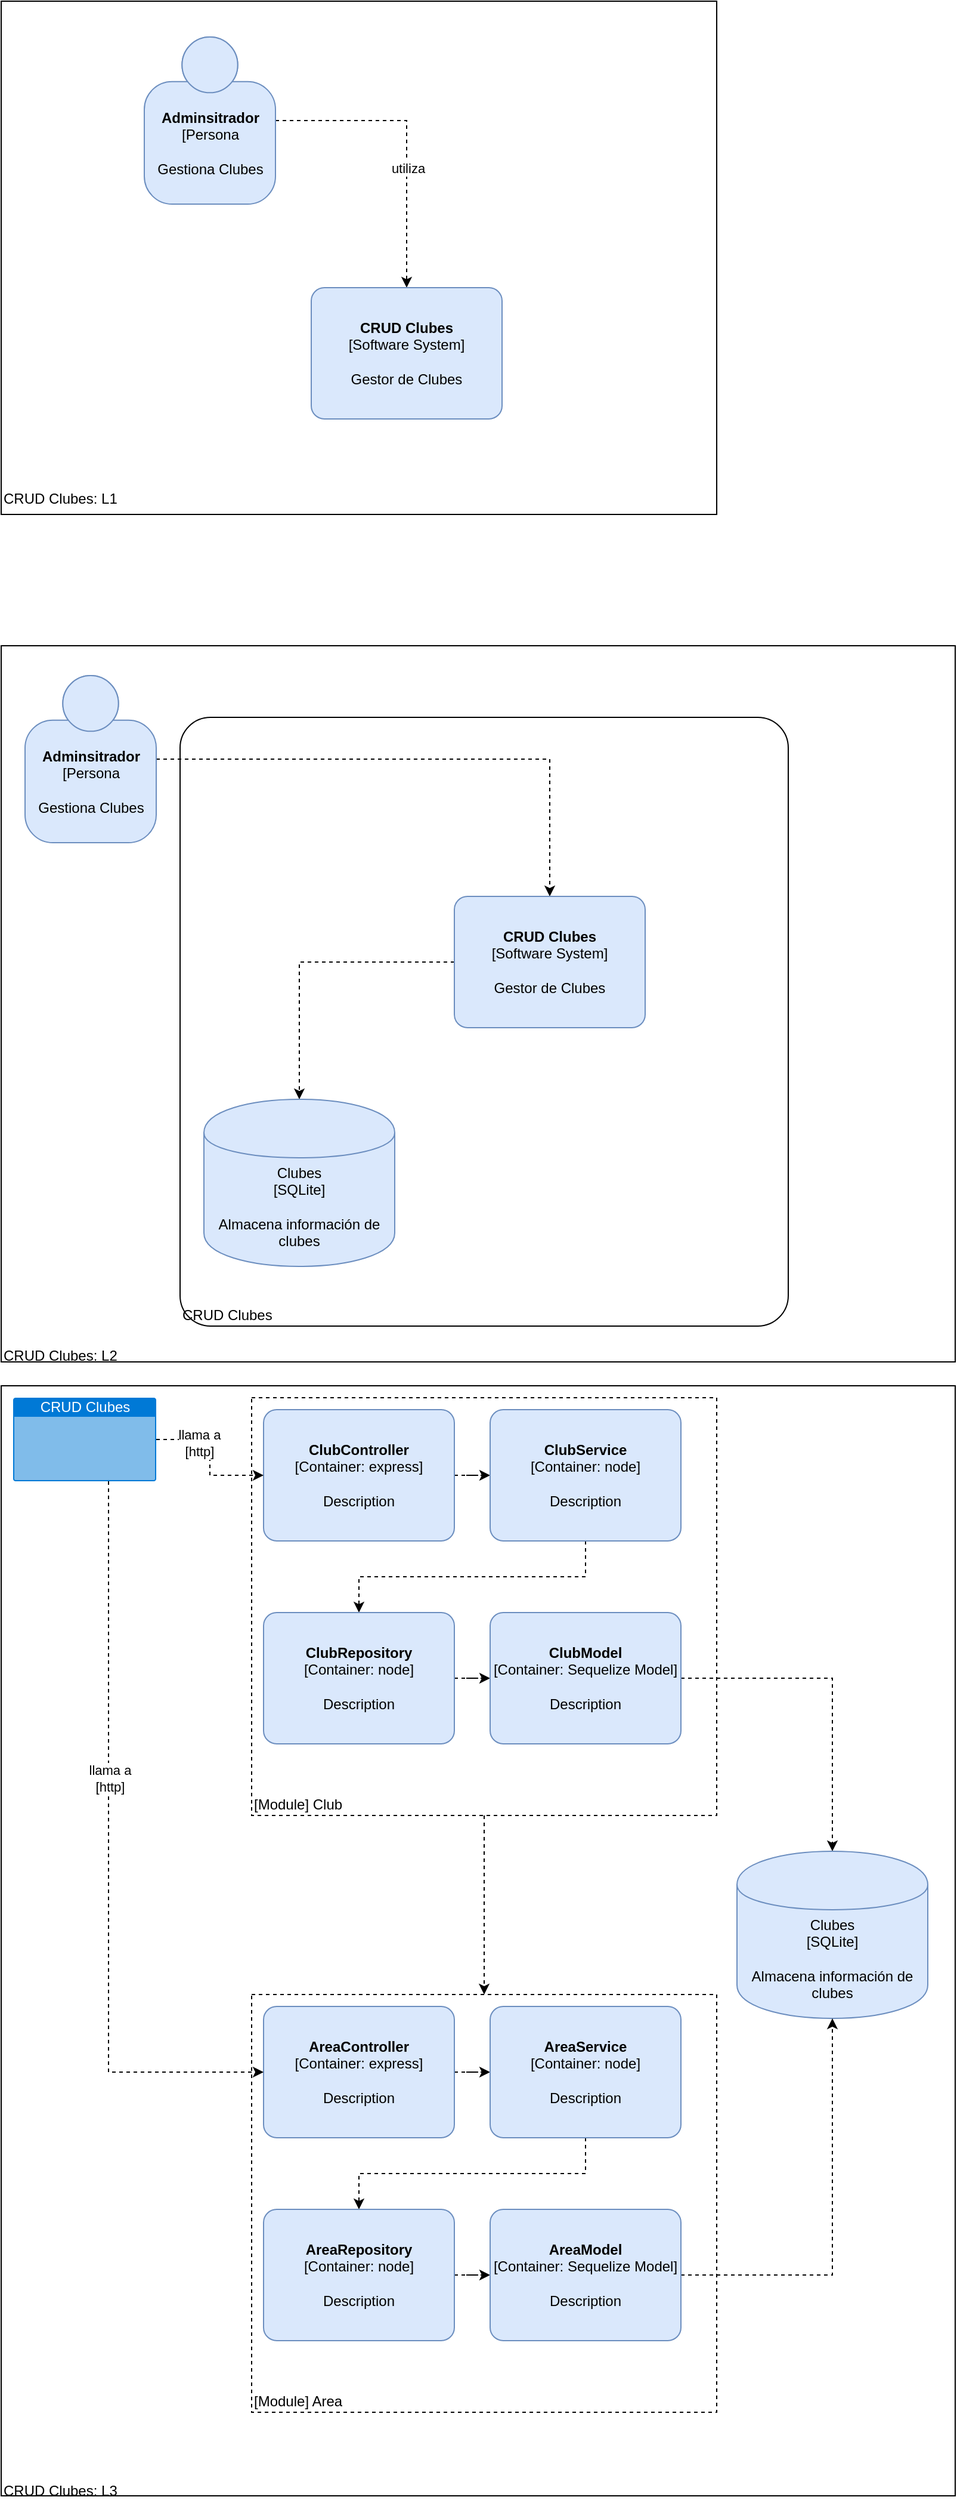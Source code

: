 <mxfile version="13.3.5" type="device"><diagram id="C5RBs43oDa-KdzZeNtuy" name="Page-1"><mxGraphModel dx="1106" dy="830" grid="1" gridSize="10" guides="1" tooltips="1" connect="1" arrows="1" fold="1" page="1" pageScale="1" pageWidth="827" pageHeight="1169" math="0" shadow="0"><root><mxCell id="WIyWlLk6GJQsqaUBKTNV-0"/><mxCell id="WIyWlLk6GJQsqaUBKTNV-1" parent="WIyWlLk6GJQsqaUBKTNV-0"/><mxCell id="4Mr3tjMIduvWx0pK78---5" value="&lt;br&gt;&lt;br&gt;&lt;br&gt;&lt;br&gt;&lt;br&gt;&lt;br&gt;&lt;br&gt;&lt;br&gt;&lt;br&gt;&lt;br&gt;&lt;br&gt;&lt;br&gt;&lt;br&gt;&lt;br&gt;&lt;br&gt;&lt;br&gt;&lt;br&gt;&lt;br&gt;&lt;br&gt;&lt;br&gt;&lt;br&gt;&lt;br&gt;&lt;br&gt;&lt;br&gt;&lt;br&gt;&lt;br&gt;&lt;br&gt;&lt;br&gt;&lt;br&gt;&lt;br&gt;&lt;br&gt;&lt;br&gt;&lt;br&gt;&lt;br&gt;&lt;br&gt;&lt;br&gt;&lt;br&gt;&lt;br&gt;&lt;br&gt;&lt;br&gt;&lt;br&gt;CRUD Clubes: L2" style="rounded=0;whiteSpace=wrap;html=1;align=left;" vertex="1" parent="WIyWlLk6GJQsqaUBKTNV-1"><mxGeometry x="50" y="560" width="800" height="600" as="geometry"/></mxCell><mxCell id="4Mr3tjMIduvWx0pK78---21" value="&lt;div style=&quot;text-align: left&quot;&gt;CRUD Clubes&lt;/div&gt;" style="rounded=1;whiteSpace=wrap;html=1;labelBackgroundColor=none;fillColor=#ffffff;fontColor=#000000;align=left;arcSize=5;strokeColor=#000000;verticalAlign=bottom;points=[[0.25,0,0],[0.5,0,0],[0.75,0,0],[1,0.25,0],[1,0.5,0],[1,0.75,0],[0.75,1,0],[0.5,1,0],[0.25,1,0],[0,0.75,0],[0,0.5,0],[0,0.25,0]];" vertex="1" parent="WIyWlLk6GJQsqaUBKTNV-1"><mxGeometry x="200" y="620" width="510" height="510" as="geometry"/></mxCell><mxCell id="4Mr3tjMIduvWx0pK78---4" value="&lt;br&gt;&lt;br&gt;&lt;br&gt;&lt;br&gt;&lt;br&gt;&lt;br&gt;&lt;br&gt;&lt;br&gt;&lt;br&gt;&lt;br&gt;&lt;br&gt;&lt;br&gt;&lt;br&gt;&lt;br&gt;&lt;br&gt;&lt;br&gt;&lt;br&gt;&lt;br&gt;&lt;br&gt;&lt;br&gt;&lt;br&gt;&lt;br&gt;&lt;br&gt;&lt;br&gt;&lt;br&gt;&lt;br&gt;&lt;br&gt;&lt;br&gt;CRUD Clubes: L1" style="rounded=0;whiteSpace=wrap;html=1;align=left;" vertex="1" parent="WIyWlLk6GJQsqaUBKTNV-1"><mxGeometry x="50" y="20" width="600" height="430" as="geometry"/></mxCell><mxCell id="4Mr3tjMIduvWx0pK78---2" style="edgeStyle=orthogonalEdgeStyle;rounded=0;orthogonalLoop=1;jettySize=auto;html=1;dashed=1;" edge="1" parent="WIyWlLk6GJQsqaUBKTNV-1" source="4Mr3tjMIduvWx0pK78---0" target="4Mr3tjMIduvWx0pK78---1"><mxGeometry relative="1" as="geometry"/></mxCell><mxCell id="4Mr3tjMIduvWx0pK78---3" value="utiliza" style="edgeLabel;html=1;align=center;verticalAlign=middle;resizable=0;points=[];" vertex="1" connectable="0" parent="4Mr3tjMIduvWx0pK78---2"><mxGeometry x="-0.12" y="-40" relative="1" as="geometry"><mxPoint x="41" y="40" as="offset"/></mxGeometry></mxCell><mxCell id="4Mr3tjMIduvWx0pK78---0" value="&lt;b&gt;Adminsitrador&lt;/b&gt;&lt;div&gt;[Persona&lt;/div&gt;&lt;br&gt;&lt;div&gt;Gestiona Clubes&lt;/div&gt;" style="html=1;dashed=0;whitespace=wrap;fillColor=#DAE8FC;strokeColor=#6C8EBF;shape=mxgraph.c4.person;align=center;points=[[0.5,0,0],[1,0.5,0],[1,0.75,0],[0.75,1,0],[0.5,1,0],[0.25,1,0],[0,0.75,0],[0,0.5,0]];" vertex="1" parent="WIyWlLk6GJQsqaUBKTNV-1"><mxGeometry x="170" y="50" width="110.0" height="140" as="geometry"/></mxCell><mxCell id="4Mr3tjMIduvWx0pK78---1" value="&lt;b&gt;CRUD Clubes&lt;/b&gt;&lt;div&gt;[Software System]&lt;/div&gt;&lt;br&gt;&lt;div&gt;Gestor de Clubes&lt;/div&gt;" style="rounded=1;whiteSpace=wrap;html=1;labelBackgroundColor=none;fillColor=#dae8fc;fontColor=#000000;align=center;arcSize=10;strokeColor=#6c8ebf;points=[[0.25,0,0],[0.5,0,0],[0.75,0,0],[1,0.25,0],[1,0.5,0],[1,0.75,0],[0.75,1,0],[0.5,1,0],[0.25,1,0],[0,0.75,0],[0,0.5,0],[0,0.25,0]];" vertex="1" parent="WIyWlLk6GJQsqaUBKTNV-1"><mxGeometry x="310" y="260" width="160" height="110.0" as="geometry"/></mxCell><mxCell id="4Mr3tjMIduvWx0pK78---11" style="edgeStyle=orthogonalEdgeStyle;rounded=0;orthogonalLoop=1;jettySize=auto;html=1;dashed=1;" edge="1" parent="WIyWlLk6GJQsqaUBKTNV-1" source="4Mr3tjMIduvWx0pK78---6" target="4Mr3tjMIduvWx0pK78---7"><mxGeometry relative="1" as="geometry"/></mxCell><mxCell id="4Mr3tjMIduvWx0pK78---6" value="&lt;b&gt;Adminsitrador&lt;/b&gt;&lt;div&gt;[Persona&lt;/div&gt;&lt;br&gt;&lt;div&gt;Gestiona Clubes&lt;/div&gt;" style="html=1;dashed=0;whitespace=wrap;fillColor=#DAE8FC;strokeColor=#6C8EBF;shape=mxgraph.c4.person;align=center;points=[[0.5,0,0],[1,0.5,0],[1,0.75,0],[0.75,1,0],[0.5,1,0],[0.25,1,0],[0,0.75,0],[0,0.5,0]];" vertex="1" parent="WIyWlLk6GJQsqaUBKTNV-1"><mxGeometry x="70" y="585" width="110.0" height="140" as="geometry"/></mxCell><mxCell id="4Mr3tjMIduvWx0pK78---10" style="edgeStyle=orthogonalEdgeStyle;rounded=0;orthogonalLoop=1;jettySize=auto;html=1;dashed=1;" edge="1" parent="WIyWlLk6GJQsqaUBKTNV-1" source="4Mr3tjMIduvWx0pK78---7" target="4Mr3tjMIduvWx0pK78---9"><mxGeometry relative="1" as="geometry"/></mxCell><mxCell id="4Mr3tjMIduvWx0pK78---7" value="&lt;b&gt;CRUD Clubes&lt;/b&gt;&lt;div&gt;[Software System]&lt;/div&gt;&lt;br&gt;&lt;div&gt;Gestor de Clubes&lt;/div&gt;" style="rounded=1;whiteSpace=wrap;html=1;labelBackgroundColor=none;fillColor=#dae8fc;fontColor=#000000;align=center;arcSize=10;strokeColor=#6c8ebf;points=[[0.25,0,0],[0.5,0,0],[0.75,0,0],[1,0.25,0],[1,0.5,0],[1,0.75,0],[0.75,1,0],[0.5,1,0],[0.25,1,0],[0,0.75,0],[0,0.5,0],[0,0.25,0]];" vertex="1" parent="WIyWlLk6GJQsqaUBKTNV-1"><mxGeometry x="430" y="770" width="160" height="110.0" as="geometry"/></mxCell><mxCell id="4Mr3tjMIduvWx0pK78---9" value="Clubes&lt;br&gt;&lt;div&gt;[SQLite]&lt;/div&gt;&lt;br&gt;&lt;div&gt;Almacena información de clubes&lt;/div&gt;" style="shape=cylinder;whiteSpace=wrap;html=1;boundedLbl=1;rounded=0;labelBackgroundColor=none;fillColor=#dae8fc;fontSize=12;fontColor=#000000;align=center;strokeColor=#6c8ebf;points=[[0.5,0,0],[1,0.25,0],[1,0.5,0],[1,0.75,0],[0.5,1,0],[0,0.75,0],[0,0.5,0],[0,0.25,0]];" vertex="1" parent="WIyWlLk6GJQsqaUBKTNV-1"><mxGeometry x="220" y="940" width="160" height="140" as="geometry"/></mxCell><mxCell id="4Mr3tjMIduvWx0pK78---17" value="&lt;br&gt;&lt;br&gt;&lt;br&gt;&lt;br&gt;&lt;br&gt;&lt;br&gt;&lt;br&gt;&lt;br&gt;&lt;br&gt;&lt;br&gt;&lt;br&gt;&lt;br&gt;&lt;br&gt;&lt;br&gt;&lt;br&gt;&lt;br&gt;&lt;br&gt;&lt;br&gt;&lt;br&gt;&lt;br&gt;&lt;br&gt;&lt;br&gt;&lt;br&gt;&lt;br&gt;&lt;br&gt;&lt;br&gt;&lt;br&gt;&lt;br&gt;&lt;br&gt;&lt;br&gt;&lt;br&gt;&lt;br&gt;&lt;br&gt;&lt;br&gt;&lt;br&gt;&lt;br&gt;&lt;br&gt;&lt;br&gt;&lt;br&gt;&lt;br&gt;&lt;br&gt;&lt;br&gt;&lt;br&gt;&lt;br&gt;&lt;br&gt;&lt;br&gt;&lt;br&gt;&lt;br&gt;&lt;br&gt;&lt;br&gt;&lt;br&gt;&lt;br&gt;&lt;br&gt;&lt;br&gt;&lt;br&gt;&lt;br&gt;&lt;br&gt;&lt;br&gt;&lt;br&gt;&lt;br&gt;&lt;br&gt;&lt;br&gt;&lt;br&gt;&lt;br&gt;CRUD Clubes: L3" style="rounded=0;whiteSpace=wrap;html=1;align=left;" vertex="1" parent="WIyWlLk6GJQsqaUBKTNV-1"><mxGeometry x="50" y="1180" width="800" height="930" as="geometry"/></mxCell><mxCell id="4Mr3tjMIduvWx0pK78---20" value="CRUD Clubes" style="html=1;strokeColor=none;fillColor=#0079D6;labelPosition=center;verticalLabelPosition=middle;verticalAlign=top;align=center;fontSize=12;outlineConnect=0;spacingTop=-6;fontColor=#FFFFFF;shape=mxgraph.sitemap.page;" vertex="1" parent="WIyWlLk6GJQsqaUBKTNV-1"><mxGeometry x="60" y="1190" width="120" height="70" as="geometry"/></mxCell><mxCell id="4Mr3tjMIduvWx0pK78---22" value="&lt;br&gt;&lt;br&gt;&lt;br&gt;&lt;br&gt;&lt;br&gt;&lt;br&gt;&lt;br&gt;&lt;br&gt;&lt;br&gt;&lt;br&gt;&lt;br&gt;&lt;br&gt;&lt;br&gt;&lt;br&gt;&lt;br&gt;&lt;br&gt;&lt;br&gt;&lt;br&gt;&lt;br&gt;&lt;br&gt;&lt;br&gt;&lt;br&gt;&lt;br&gt;[Module] Club" style="rounded=0;whiteSpace=wrap;html=1;dashed=1;align=left;" vertex="1" parent="WIyWlLk6GJQsqaUBKTNV-1"><mxGeometry x="260" y="1190" width="390" height="350" as="geometry"/></mxCell><mxCell id="4Mr3tjMIduvWx0pK78---32" style="edgeStyle=orthogonalEdgeStyle;rounded=0;orthogonalLoop=1;jettySize=auto;html=1;dashed=1;strokeColor=#000000;" edge="1" parent="WIyWlLk6GJQsqaUBKTNV-1" source="4Mr3tjMIduvWx0pK78---19" target="4Mr3tjMIduvWx0pK78---23"><mxGeometry relative="1" as="geometry"/></mxCell><mxCell id="4Mr3tjMIduvWx0pK78---19" value="&lt;span&gt;&lt;b&gt;ClubController&lt;/b&gt;&lt;/span&gt;&lt;br&gt;&lt;div&gt;[Container:&amp;nbsp;&lt;span&gt;express&lt;/span&gt;&lt;span&gt;]&lt;/span&gt;&lt;/div&gt;&lt;br&gt;&lt;div&gt;Description&lt;/div&gt;" style="rounded=1;whiteSpace=wrap;html=1;labelBackgroundColor=none;fillColor=#dae8fc;fontColor=#000000;align=center;arcSize=10;strokeColor=#6c8ebf;points=[[0.25,0,0],[0.5,0,0],[0.75,0,0],[1,0.25,0],[1,0.5,0],[1,0.75,0],[0.75,1,0],[0.5,1,0],[0.25,1,0],[0,0.75,0],[0,0.5,0],[0,0.25,0]];" vertex="1" parent="WIyWlLk6GJQsqaUBKTNV-1"><mxGeometry x="270" y="1200" width="160" height="110.0" as="geometry"/></mxCell><mxCell id="4Mr3tjMIduvWx0pK78---33" style="edgeStyle=orthogonalEdgeStyle;rounded=0;orthogonalLoop=1;jettySize=auto;html=1;dashed=1;strokeColor=#000000;" edge="1" parent="WIyWlLk6GJQsqaUBKTNV-1" source="4Mr3tjMIduvWx0pK78---23" target="4Mr3tjMIduvWx0pK78---24"><mxGeometry relative="1" as="geometry"><Array as="points"><mxPoint x="540" y="1340"/><mxPoint x="350" y="1340"/></Array></mxGeometry></mxCell><mxCell id="4Mr3tjMIduvWx0pK78---23" value="&lt;span&gt;&lt;b&gt;ClubService&lt;/b&gt;&lt;/span&gt;&lt;br&gt;&lt;div&gt;[Container:&amp;nbsp;&lt;span&gt;node&lt;/span&gt;&lt;span&gt;]&lt;/span&gt;&lt;/div&gt;&lt;br&gt;&lt;div&gt;Description&lt;/div&gt;" style="rounded=1;whiteSpace=wrap;html=1;labelBackgroundColor=none;fillColor=#dae8fc;fontColor=#000000;align=center;arcSize=10;strokeColor=#6c8ebf;points=[[0.25,0,0],[0.5,0,0],[0.75,0,0],[1,0.25,0],[1,0.5,0],[1,0.75,0],[0.75,1,0],[0.5,1,0],[0.25,1,0],[0,0.75,0],[0,0.5,0],[0,0.25,0]];" vertex="1" parent="WIyWlLk6GJQsqaUBKTNV-1"><mxGeometry x="460" y="1200" width="160" height="110.0" as="geometry"/></mxCell><mxCell id="4Mr3tjMIduvWx0pK78---31" style="edgeStyle=orthogonalEdgeStyle;rounded=0;orthogonalLoop=1;jettySize=auto;html=1;entryX=0;entryY=0.5;entryDx=0;entryDy=0;entryPerimeter=0;dashed=1;strokeColor=#000000;" edge="1" parent="WIyWlLk6GJQsqaUBKTNV-1" source="4Mr3tjMIduvWx0pK78---24" target="4Mr3tjMIduvWx0pK78---25"><mxGeometry relative="1" as="geometry"/></mxCell><mxCell id="4Mr3tjMIduvWx0pK78---24" value="&lt;span&gt;&lt;b&gt;ClubRepository&lt;/b&gt;&lt;/span&gt;&lt;br&gt;&lt;div&gt;[Container:&amp;nbsp;&lt;span&gt;node&lt;/span&gt;&lt;span&gt;]&lt;/span&gt;&lt;/div&gt;&lt;br&gt;&lt;div&gt;Description&lt;/div&gt;" style="rounded=1;whiteSpace=wrap;html=1;labelBackgroundColor=none;fillColor=#dae8fc;fontColor=#000000;align=center;arcSize=10;strokeColor=#6c8ebf;points=[[0.25,0,0],[0.5,0,0],[0.75,0,0],[1,0.25,0],[1,0.5,0],[1,0.75,0],[0.75,1,0],[0.5,1,0],[0.25,1,0],[0,0.75,0],[0,0.5,0],[0,0.25,0]];" vertex="1" parent="WIyWlLk6GJQsqaUBKTNV-1"><mxGeometry x="270" y="1370" width="160" height="110.0" as="geometry"/></mxCell><mxCell id="4Mr3tjMIduvWx0pK78---30" style="edgeStyle=orthogonalEdgeStyle;rounded=0;orthogonalLoop=1;jettySize=auto;html=1;dashed=1;strokeColor=#000000;" edge="1" parent="WIyWlLk6GJQsqaUBKTNV-1" source="4Mr3tjMIduvWx0pK78---25" target="4Mr3tjMIduvWx0pK78---27"><mxGeometry relative="1" as="geometry"/></mxCell><mxCell id="4Mr3tjMIduvWx0pK78---25" value="&lt;span&gt;&lt;b&gt;ClubModel&lt;/b&gt;&lt;/span&gt;&lt;br&gt;&lt;div&gt;[Container:&amp;nbsp;&lt;span&gt;Sequelize Model&lt;/span&gt;&lt;span&gt;]&lt;/span&gt;&lt;/div&gt;&lt;br&gt;&lt;div&gt;Description&lt;/div&gt;" style="rounded=1;whiteSpace=wrap;html=1;labelBackgroundColor=none;fillColor=#dae8fc;fontColor=#000000;align=center;arcSize=10;strokeColor=#6c8ebf;points=[[0.25,0,0],[0.5,0,0],[0.75,0,0],[1,0.25,0],[1,0.5,0],[1,0.75,0],[0.75,1,0],[0.5,1,0],[0.25,1,0],[0,0.75,0],[0,0.5,0],[0,0.25,0]];" vertex="1" parent="WIyWlLk6GJQsqaUBKTNV-1"><mxGeometry x="460" y="1370" width="160" height="110.0" as="geometry"/></mxCell><mxCell id="4Mr3tjMIduvWx0pK78---27" value="Clubes&lt;br&gt;&lt;div&gt;[SQLite]&lt;/div&gt;&lt;br&gt;&lt;div&gt;Almacena información de clubes&lt;/div&gt;" style="shape=cylinder;whiteSpace=wrap;html=1;boundedLbl=1;rounded=0;labelBackgroundColor=none;fillColor=#dae8fc;fontSize=12;fontColor=#000000;align=center;strokeColor=#6c8ebf;points=[[0.5,0,0],[1,0.25,0],[1,0.5,0],[1,0.75,0],[0.5,1,0],[0,0.75,0],[0,0.5,0],[0,0.25,0]];" vertex="1" parent="WIyWlLk6GJQsqaUBKTNV-1"><mxGeometry x="667" y="1570" width="160" height="140" as="geometry"/></mxCell><mxCell id="4Mr3tjMIduvWx0pK78---43" value="&lt;br&gt;&lt;br&gt;&lt;br&gt;&lt;br&gt;&lt;br&gt;&lt;br&gt;&lt;br&gt;&lt;br&gt;&lt;br&gt;&lt;br&gt;&lt;br&gt;&lt;br&gt;&lt;br&gt;&lt;br&gt;&lt;br&gt;&lt;br&gt;&lt;br&gt;&lt;br&gt;&lt;br&gt;&lt;br&gt;&lt;br&gt;&lt;br&gt;&lt;br&gt;[Module] Area" style="rounded=0;whiteSpace=wrap;html=1;dashed=1;align=left;" vertex="1" parent="WIyWlLk6GJQsqaUBKTNV-1"><mxGeometry x="260" y="1690" width="390" height="350" as="geometry"/></mxCell><mxCell id="4Mr3tjMIduvWx0pK78---44" style="edgeStyle=orthogonalEdgeStyle;rounded=0;orthogonalLoop=1;jettySize=auto;html=1;dashed=1;strokeColor=#000000;" edge="1" parent="WIyWlLk6GJQsqaUBKTNV-1" source="4Mr3tjMIduvWx0pK78---45" target="4Mr3tjMIduvWx0pK78---47"><mxGeometry relative="1" as="geometry"/></mxCell><mxCell id="4Mr3tjMIduvWx0pK78---45" value="&lt;span&gt;&lt;b&gt;AreaController&lt;/b&gt;&lt;/span&gt;&lt;br&gt;&lt;div&gt;[Container:&amp;nbsp;&lt;span&gt;express&lt;/span&gt;&lt;span&gt;]&lt;/span&gt;&lt;/div&gt;&lt;br&gt;&lt;div&gt;Description&lt;/div&gt;" style="rounded=1;whiteSpace=wrap;html=1;labelBackgroundColor=none;fillColor=#dae8fc;fontColor=#000000;align=center;arcSize=10;strokeColor=#6c8ebf;points=[[0.25,0,0],[0.5,0,0],[0.75,0,0],[1,0.25,0],[1,0.5,0],[1,0.75,0],[0.75,1,0],[0.5,1,0],[0.25,1,0],[0,0.75,0],[0,0.5,0],[0,0.25,0]];" vertex="1" parent="WIyWlLk6GJQsqaUBKTNV-1"><mxGeometry x="270" y="1700" width="160" height="110.0" as="geometry"/></mxCell><mxCell id="4Mr3tjMIduvWx0pK78---46" style="edgeStyle=orthogonalEdgeStyle;rounded=0;orthogonalLoop=1;jettySize=auto;html=1;dashed=1;strokeColor=#000000;" edge="1" parent="WIyWlLk6GJQsqaUBKTNV-1" source="4Mr3tjMIduvWx0pK78---47" target="4Mr3tjMIduvWx0pK78---49"><mxGeometry relative="1" as="geometry"><Array as="points"><mxPoint x="540" y="1840"/><mxPoint x="350" y="1840"/></Array></mxGeometry></mxCell><mxCell id="4Mr3tjMIduvWx0pK78---47" value="&lt;span&gt;&lt;b&gt;AreaService&lt;/b&gt;&lt;/span&gt;&lt;br&gt;&lt;div&gt;[Container:&amp;nbsp;&lt;span&gt;node&lt;/span&gt;&lt;span&gt;]&lt;/span&gt;&lt;/div&gt;&lt;br&gt;&lt;div&gt;Description&lt;/div&gt;" style="rounded=1;whiteSpace=wrap;html=1;labelBackgroundColor=none;fillColor=#dae8fc;fontColor=#000000;align=center;arcSize=10;strokeColor=#6c8ebf;points=[[0.25,0,0],[0.5,0,0],[0.75,0,0],[1,0.25,0],[1,0.5,0],[1,0.75,0],[0.75,1,0],[0.5,1,0],[0.25,1,0],[0,0.75,0],[0,0.5,0],[0,0.25,0]];" vertex="1" parent="WIyWlLk6GJQsqaUBKTNV-1"><mxGeometry x="460" y="1700" width="160" height="110.0" as="geometry"/></mxCell><mxCell id="4Mr3tjMIduvWx0pK78---48" style="edgeStyle=orthogonalEdgeStyle;rounded=0;orthogonalLoop=1;jettySize=auto;html=1;entryX=0;entryY=0.5;entryDx=0;entryDy=0;entryPerimeter=0;dashed=1;strokeColor=#000000;" edge="1" parent="WIyWlLk6GJQsqaUBKTNV-1" source="4Mr3tjMIduvWx0pK78---49" target="4Mr3tjMIduvWx0pK78---50"><mxGeometry relative="1" as="geometry"/></mxCell><mxCell id="4Mr3tjMIduvWx0pK78---49" value="&lt;span&gt;&lt;b&gt;AreaRepository&lt;/b&gt;&lt;/span&gt;&lt;br&gt;&lt;div&gt;[Container:&amp;nbsp;&lt;span&gt;node&lt;/span&gt;&lt;span&gt;]&lt;/span&gt;&lt;/div&gt;&lt;br&gt;&lt;div&gt;Description&lt;/div&gt;" style="rounded=1;whiteSpace=wrap;html=1;labelBackgroundColor=none;fillColor=#dae8fc;fontColor=#000000;align=center;arcSize=10;strokeColor=#6c8ebf;points=[[0.25,0,0],[0.5,0,0],[0.75,0,0],[1,0.25,0],[1,0.5,0],[1,0.75,0],[0.75,1,0],[0.5,1,0],[0.25,1,0],[0,0.75,0],[0,0.5,0],[0,0.25,0]];" vertex="1" parent="WIyWlLk6GJQsqaUBKTNV-1"><mxGeometry x="270" y="1870" width="160" height="110.0" as="geometry"/></mxCell><mxCell id="4Mr3tjMIduvWx0pK78---51" style="edgeStyle=orthogonalEdgeStyle;rounded=0;orthogonalLoop=1;jettySize=auto;html=1;dashed=1;strokeColor=#000000;entryX=0.5;entryY=1;entryDx=0;entryDy=0;entryPerimeter=0;" edge="1" parent="WIyWlLk6GJQsqaUBKTNV-1" source="4Mr3tjMIduvWx0pK78---50" target="4Mr3tjMIduvWx0pK78---27"><mxGeometry relative="1" as="geometry"><mxPoint x="747" y="1840" as="targetPoint"/></mxGeometry></mxCell><mxCell id="4Mr3tjMIduvWx0pK78---50" value="&lt;span&gt;&lt;b&gt;AreaModel&lt;/b&gt;&lt;/span&gt;&lt;br&gt;&lt;div&gt;[Container:&amp;nbsp;&lt;span&gt;Sequelize Model&lt;/span&gt;&lt;span&gt;]&lt;/span&gt;&lt;/div&gt;&lt;br&gt;&lt;div&gt;Description&lt;/div&gt;" style="rounded=1;whiteSpace=wrap;html=1;labelBackgroundColor=none;fillColor=#dae8fc;fontColor=#000000;align=center;arcSize=10;strokeColor=#6c8ebf;points=[[0.25,0,0],[0.5,0,0],[0.75,0,0],[1,0.25,0],[1,0.5,0],[1,0.75,0],[0.75,1,0],[0.5,1,0],[0.25,1,0],[0,0.75,0],[0,0.5,0],[0,0.25,0]];" vertex="1" parent="WIyWlLk6GJQsqaUBKTNV-1"><mxGeometry x="460" y="1870" width="160" height="110.0" as="geometry"/></mxCell><mxCell id="4Mr3tjMIduvWx0pK78---28" style="edgeStyle=orthogonalEdgeStyle;rounded=0;orthogonalLoop=1;jettySize=auto;html=1;entryX=0;entryY=0.5;entryDx=0;entryDy=0;entryPerimeter=0;dashed=1;strokeColor=#000000;" edge="1" parent="WIyWlLk6GJQsqaUBKTNV-1" source="4Mr3tjMIduvWx0pK78---20" target="4Mr3tjMIduvWx0pK78---19"><mxGeometry relative="1" as="geometry"/></mxCell><mxCell id="4Mr3tjMIduvWx0pK78---29" value="llama a&lt;br&gt;[http]" style="edgeLabel;html=1;align=center;verticalAlign=middle;resizable=0;points=[];" vertex="1" connectable="0" parent="4Mr3tjMIduvWx0pK78---28"><mxGeometry x="-0.4" y="-3" relative="1" as="geometry"><mxPoint as="offset"/></mxGeometry></mxCell><mxCell id="4Mr3tjMIduvWx0pK78---54" style="edgeStyle=orthogonalEdgeStyle;rounded=0;orthogonalLoop=1;jettySize=auto;html=1;entryX=0;entryY=0.5;entryDx=0;entryDy=0;entryPerimeter=0;dashed=1;strokeColor=#000000;" edge="1" parent="WIyWlLk6GJQsqaUBKTNV-1" source="4Mr3tjMIduvWx0pK78---20" target="4Mr3tjMIduvWx0pK78---45"><mxGeometry relative="1" as="geometry"><Array as="points"><mxPoint x="140" y="1755"/></Array></mxGeometry></mxCell><mxCell id="4Mr3tjMIduvWx0pK78---55" value="llama a&lt;br&gt;[http]" style="edgeLabel;html=1;align=center;verticalAlign=middle;resizable=0;points=[];" vertex="1" connectable="0" parent="4Mr3tjMIduvWx0pK78---54"><mxGeometry x="-0.204" y="1" relative="1" as="geometry"><mxPoint as="offset"/></mxGeometry></mxCell><mxCell id="4Mr3tjMIduvWx0pK78---57" value="" style="endArrow=classic;html=1;dashed=1;strokeColor=#000000;entryX=0.5;entryY=0;entryDx=0;entryDy=0;exitX=0.5;exitY=1;exitDx=0;exitDy=0;" edge="1" parent="WIyWlLk6GJQsqaUBKTNV-1" source="4Mr3tjMIduvWx0pK78---22" target="4Mr3tjMIduvWx0pK78---43"><mxGeometry width="50" height="50" relative="1" as="geometry"><mxPoint x="370" y="1550" as="sourcePoint"/><mxPoint x="420" y="1500" as="targetPoint"/></mxGeometry></mxCell></root></mxGraphModel></diagram></mxfile>